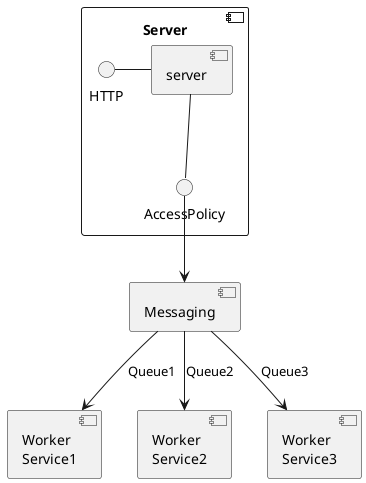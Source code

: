 @startuml
component [Messaging]
component [Server] {
  component server
  HTTP - server
  server -down- AccessPolicy
}
component [Worker\nService1] as S1
component [Worker\nService2] as S2
component [Worker\nService3] as S3
AccessPolicy -down-> Messaging
Messaging -down-> S1: Queue1
Messaging -down-> S2: Queue2
Messaging -down-> S3: Queue3
@enduml